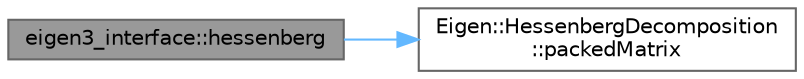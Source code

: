 digraph "eigen3_interface::hessenberg"
{
 // LATEX_PDF_SIZE
  bgcolor="transparent";
  edge [fontname=Helvetica,fontsize=10,labelfontname=Helvetica,labelfontsize=10];
  node [fontname=Helvetica,fontsize=10,shape=box,height=0.2,width=0.4];
  rankdir="LR";
  Node1 [id="Node000001",label="eigen3_interface::hessenberg",height=0.2,width=0.4,color="gray40", fillcolor="grey60", style="filled", fontcolor="black",tooltip=" "];
  Node1 -> Node2 [id="edge1_Node000001_Node000002",color="steelblue1",style="solid",tooltip=" "];
  Node2 [id="Node000002",label="Eigen::HessenbergDecomposition\l::packedMatrix",height=0.2,width=0.4,color="grey40", fillcolor="white", style="filled",URL="$class_eigen_1_1_hessenberg_decomposition.html#a3a35a592a13172dbdf4c28c74a27ca3d",tooltip="Returns the internal representation of the decomposition"];
}
